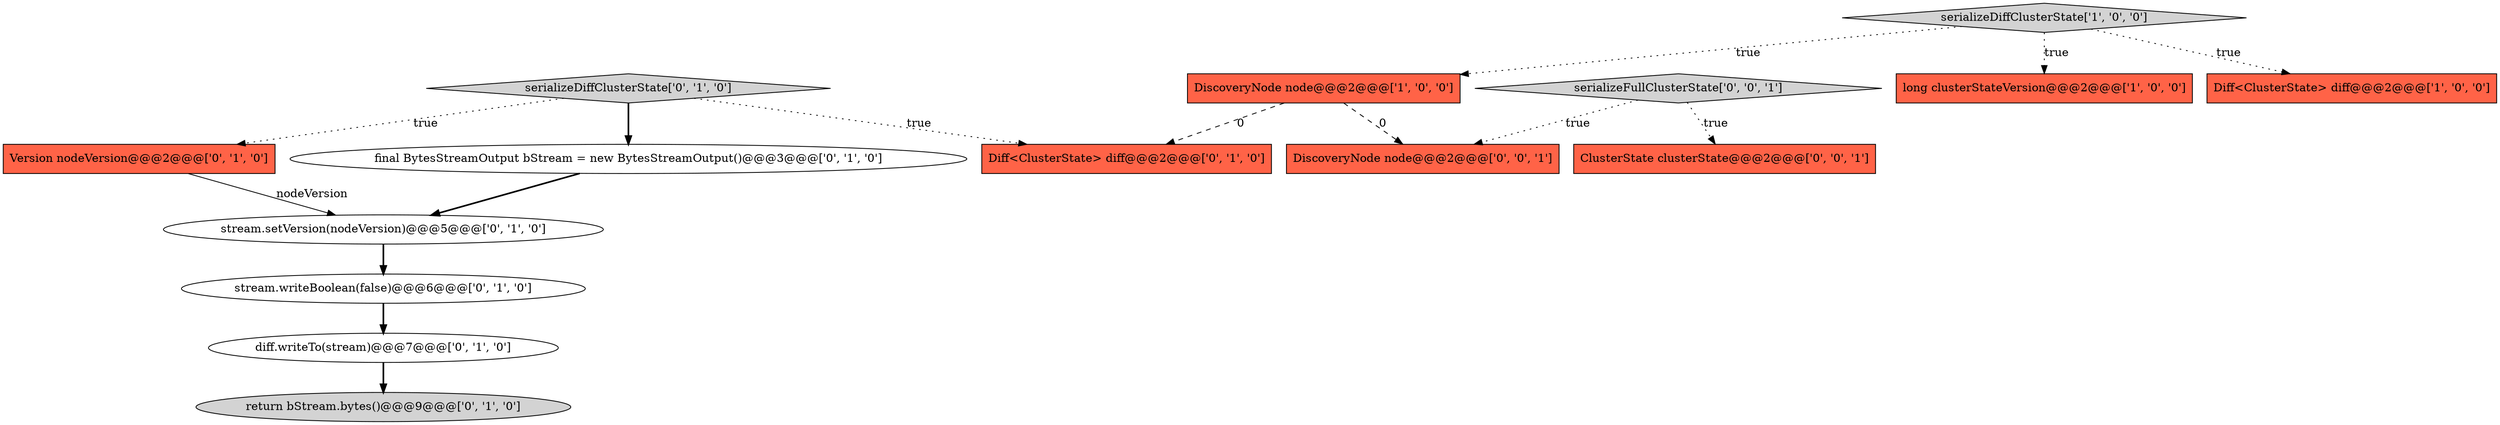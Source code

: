 digraph {
7 [style = filled, label = "diff.writeTo(stream)@@@7@@@['0', '1', '0']", fillcolor = white, shape = ellipse image = "AAA0AAABBB2BBB"];
4 [style = filled, label = "stream.setVersion(nodeVersion)@@@5@@@['0', '1', '0']", fillcolor = white, shape = ellipse image = "AAA0AAABBB2BBB"];
14 [style = filled, label = "DiscoveryNode node@@@2@@@['0', '0', '1']", fillcolor = tomato, shape = box image = "AAA0AAABBB3BBB"];
9 [style = filled, label = "return bStream.bytes()@@@9@@@['0', '1', '0']", fillcolor = lightgray, shape = ellipse image = "AAA0AAABBB2BBB"];
1 [style = filled, label = "long clusterStateVersion@@@2@@@['1', '0', '0']", fillcolor = tomato, shape = box image = "AAA0AAABBB1BBB"];
10 [style = filled, label = "Diff<ClusterState> diff@@@2@@@['0', '1', '0']", fillcolor = tomato, shape = box image = "AAA1AAABBB2BBB"];
2 [style = filled, label = "DiscoveryNode node@@@2@@@['1', '0', '0']", fillcolor = tomato, shape = box image = "AAA1AAABBB1BBB"];
13 [style = filled, label = "ClusterState clusterState@@@2@@@['0', '0', '1']", fillcolor = tomato, shape = box image = "AAA0AAABBB3BBB"];
8 [style = filled, label = "Version nodeVersion@@@2@@@['0', '1', '0']", fillcolor = tomato, shape = box image = "AAA0AAABBB2BBB"];
3 [style = filled, label = "serializeDiffClusterState['1', '0', '0']", fillcolor = lightgray, shape = diamond image = "AAA0AAABBB1BBB"];
11 [style = filled, label = "final BytesStreamOutput bStream = new BytesStreamOutput()@@@3@@@['0', '1', '0']", fillcolor = white, shape = ellipse image = "AAA0AAABBB2BBB"];
5 [style = filled, label = "serializeDiffClusterState['0', '1', '0']", fillcolor = lightgray, shape = diamond image = "AAA0AAABBB2BBB"];
0 [style = filled, label = "Diff<ClusterState> diff@@@2@@@['1', '0', '0']", fillcolor = tomato, shape = box image = "AAA0AAABBB1BBB"];
6 [style = filled, label = "stream.writeBoolean(false)@@@6@@@['0', '1', '0']", fillcolor = white, shape = ellipse image = "AAA0AAABBB2BBB"];
12 [style = filled, label = "serializeFullClusterState['0', '0', '1']", fillcolor = lightgray, shape = diamond image = "AAA0AAABBB3BBB"];
7->9 [style = bold, label=""];
12->14 [style = dotted, label="true"];
5->11 [style = bold, label=""];
12->13 [style = dotted, label="true"];
5->8 [style = dotted, label="true"];
6->7 [style = bold, label=""];
2->14 [style = dashed, label="0"];
4->6 [style = bold, label=""];
3->1 [style = dotted, label="true"];
5->10 [style = dotted, label="true"];
8->4 [style = solid, label="nodeVersion"];
2->10 [style = dashed, label="0"];
3->2 [style = dotted, label="true"];
11->4 [style = bold, label=""];
3->0 [style = dotted, label="true"];
}

